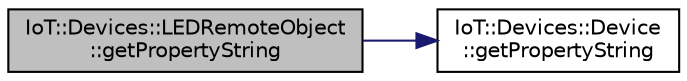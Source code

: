 digraph "IoT::Devices::LEDRemoteObject::getPropertyString"
{
 // LATEX_PDF_SIZE
  edge [fontname="Helvetica",fontsize="10",labelfontname="Helvetica",labelfontsize="10"];
  node [fontname="Helvetica",fontsize="10",shape=record];
  rankdir="LR";
  Node1 [label="IoT::Devices::LEDRemoteObject\l::getPropertyString",height=0.2,width=0.4,color="black", fillcolor="grey75", style="filled", fontcolor="black",tooltip=" "];
  Node1 -> Node2 [color="midnightblue",fontsize="10",style="solid",fontname="Helvetica"];
  Node2 [label="IoT::Devices::Device\l::getPropertyString",height=0.2,width=0.4,color="black", fillcolor="white", style="filled",URL="$classIoT_1_1Devices_1_1Device.html#a2b0a19ada1bf64fe02fd3ecb239955f0",tooltip=" "];
}
